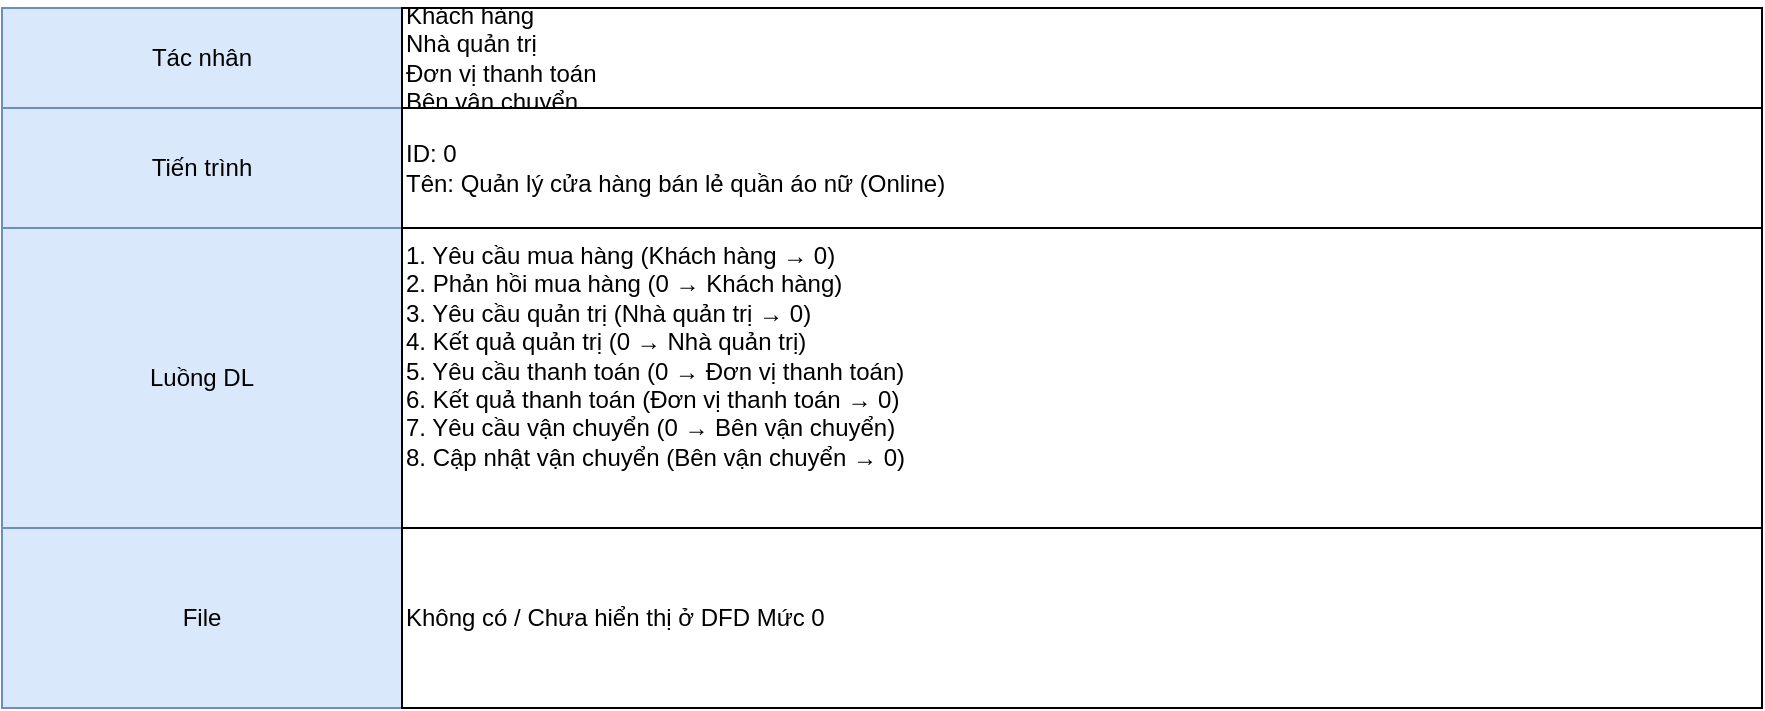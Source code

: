 <?xml version="1.0" encoding="UTF-8"?>
<mxfile version="15.8.7" type="device">
  <diagram id="tableLayout" name="DFD Muc 0 - Table Layout">
    <mxGraphModel dx="1200" dy="800" grid="1" gridSize="10" guides="1" tooltips="1" connect="1" arrows="1" fold="1"
                  page="1" pageScale="1" pageWidth="1275" pageHeight="1650" background="#FFFFFF" math="0" shadow="0">
      <root>
        <mxCell id="0"/>
        <mxCell id="1" parent="0"/>

        <!-- Bảng nền (tùy chọn, để “bao” toàn bộ) -->
        <mxCell id="tableBackground" value="" 
                style="rounded=0;whiteSpace=wrap;html=1;fillColor=#ffffff;strokeColor=#000000;strokeWidth=1;"
                vertex="1" parent="1">
          <mxGeometry x="40" y="40" width="880" height="350" as="geometry"/>
        </mxCell>

        <!-- Row 1: Tác nhân -->
        <mxCell id="row1_col1" 
                value="Tác nhân" 
                style="shape=rectangle;whiteSpace=wrap;html=1;fillColor=#dae8fc;strokeColor=#6c8ebf;fontSize=12;align=center;verticalAlign=middle;"
                vertex="1" parent="1">
          <mxGeometry x="40" y="40" width="200" height="50" as="geometry"/>
        </mxCell>
        <mxCell id="row1_col2" 
                value="Khách hàng&#xa;Nhà quản trị&#xa;Đơn vị thanh toán&#xa;Bên vận chuyển"
                style="shape=rectangle;whiteSpace=wrap;html=1;fillColor=#ffffff;strokeColor=#000000;fontSize=12;align=left;verticalAlign=middle;"
                vertex="1" parent="1">
          <mxGeometry x="240" y="40" width="680" height="50" as="geometry"/>
        </mxCell>

        <!-- Row 2: Tiến trình -->
        <mxCell id="row2_col1" 
                value="Tiến trình"
                style="shape=rectangle;whiteSpace=wrap;html=1;fillColor=#dae8fc;strokeColor=#6c8ebf;fontSize=12;align=center;verticalAlign=middle;"
                vertex="1" parent="1">
          <mxGeometry x="40" y="90" width="200" height="60" as="geometry"/>
        </mxCell>
        <mxCell id="row2_col2" 
                value="ID: 0&#xa;Tên: Quản lý cửa hàng bán lẻ quần áo nữ (Online)"
                style="shape=rectangle;whiteSpace=wrap;html=1;fillColor=#ffffff;strokeColor=#000000;fontSize=12;align=left;verticalAlign=middle;"
                vertex="1" parent="1">
          <mxGeometry x="240" y="90" width="680" height="60" as="geometry"/>
        </mxCell>

        <!-- Row 3: Luồng DL -->
        <mxCell id="row3_col1" 
                value="Luồng DL"
                style="shape=rectangle;whiteSpace=wrap;html=1;fillColor=#dae8fc;strokeColor=#6c8ebf;fontSize=12;align=center;verticalAlign=middle;"
                vertex="1" parent="1">
          <mxGeometry x="40" y="150" width="200" height="150" as="geometry"/>
        </mxCell>
        <mxCell id="row3_col2" 
                value="1. Yêu cầu mua hàng (Khách hàng &#8594; 0)&#xa;2. Phản hồi mua hàng (0 &#8594; Khách hàng)&#xa;3. Yêu cầu quản trị (Nhà quản trị &#8594; 0)&#xa;4. Kết quả quản trị (0 &#8594; Nhà quản trị)&#xa;5. Yêu cầu thanh toán (0 &#8594; Đơn vị thanh toán)&#xa;6. Kết quả thanh toán (Đơn vị thanh toán &#8594; 0)&#xa;7. Yêu cầu vận chuyển (0 &#8594; Bên vận chuyển)&#xa;8. Cập nhật vận chuyển (Bên vận chuyển &#8594; 0)"
                style="shape=rectangle;whiteSpace=wrap;html=1;fillColor=#ffffff;strokeColor=#000000;fontSize=12;align=left;verticalAlign=top;"
                vertex="1" parent="1">
          <mxGeometry x="240" y="150" width="680" height="150" as="geometry"/>
        </mxCell>

        <!-- Row 4: File (Data Store) -->
        <mxCell id="row4_col1" 
                value="File"
                style="shape=rectangle;whiteSpace=wrap;html=1;fillColor=#dae8fc;strokeColor=#6c8ebf;fontSize=12;align=center;verticalAlign=middle;"
                vertex="1" parent="1">
          <mxGeometry x="40" y="300" width="200" height="90" as="geometry"/>
        </mxCell>
        <mxCell id="row4_col2" 
                value="Không có / Chưa hiển thị ở DFD Mức 0"
                style="shape=rectangle;whiteSpace=wrap;html=1;fillColor=#ffffff;strokeColor=#000000;fontSize=12;align=left;verticalAlign=middle;"
                vertex="1" parent="1">
          <mxGeometry x="240" y="300" width="680" height="90" as="geometry"/>
        </mxCell>

      </root>
    </mxGraphModel>
  </diagram>
</mxfile>
